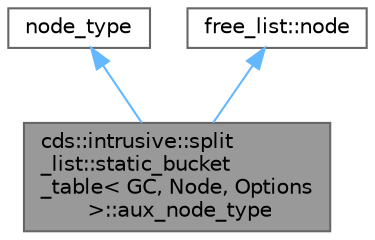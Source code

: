 digraph "cds::intrusive::split_list::static_bucket_table&lt; GC, Node, Options &gt;::aux_node_type"
{
 // LATEX_PDF_SIZE
  bgcolor="transparent";
  edge [fontname=Helvetica,fontsize=10,labelfontname=Helvetica,labelfontsize=10];
  node [fontname=Helvetica,fontsize=10,shape=box,height=0.2,width=0.4];
  Node1 [id="Node000001",label="cds::intrusive::split\l_list::static_bucket\l_table\< GC, Node, Options\l \>::aux_node_type",height=0.2,width=0.4,color="gray40", fillcolor="grey60", style="filled", fontcolor="black",tooltip="Auxiliary node type"];
  Node2 -> Node1 [id="edge1_Node000001_Node000002",dir="back",color="steelblue1",style="solid",tooltip=" "];
  Node2 [id="Node000002",label="node_type",height=0.2,width=0.4,color="gray40", fillcolor="white", style="filled",URL="$class_node.html",tooltip=" "];
  Node3 -> Node1 [id="edge2_Node000001_Node000003",dir="back",color="steelblue1",style="solid",tooltip=" "];
  Node3 [id="Node000003",label="free_list::node",height=0.2,width=0.4,color="gray40", fillcolor="white", style="filled",tooltip=" "];
}

